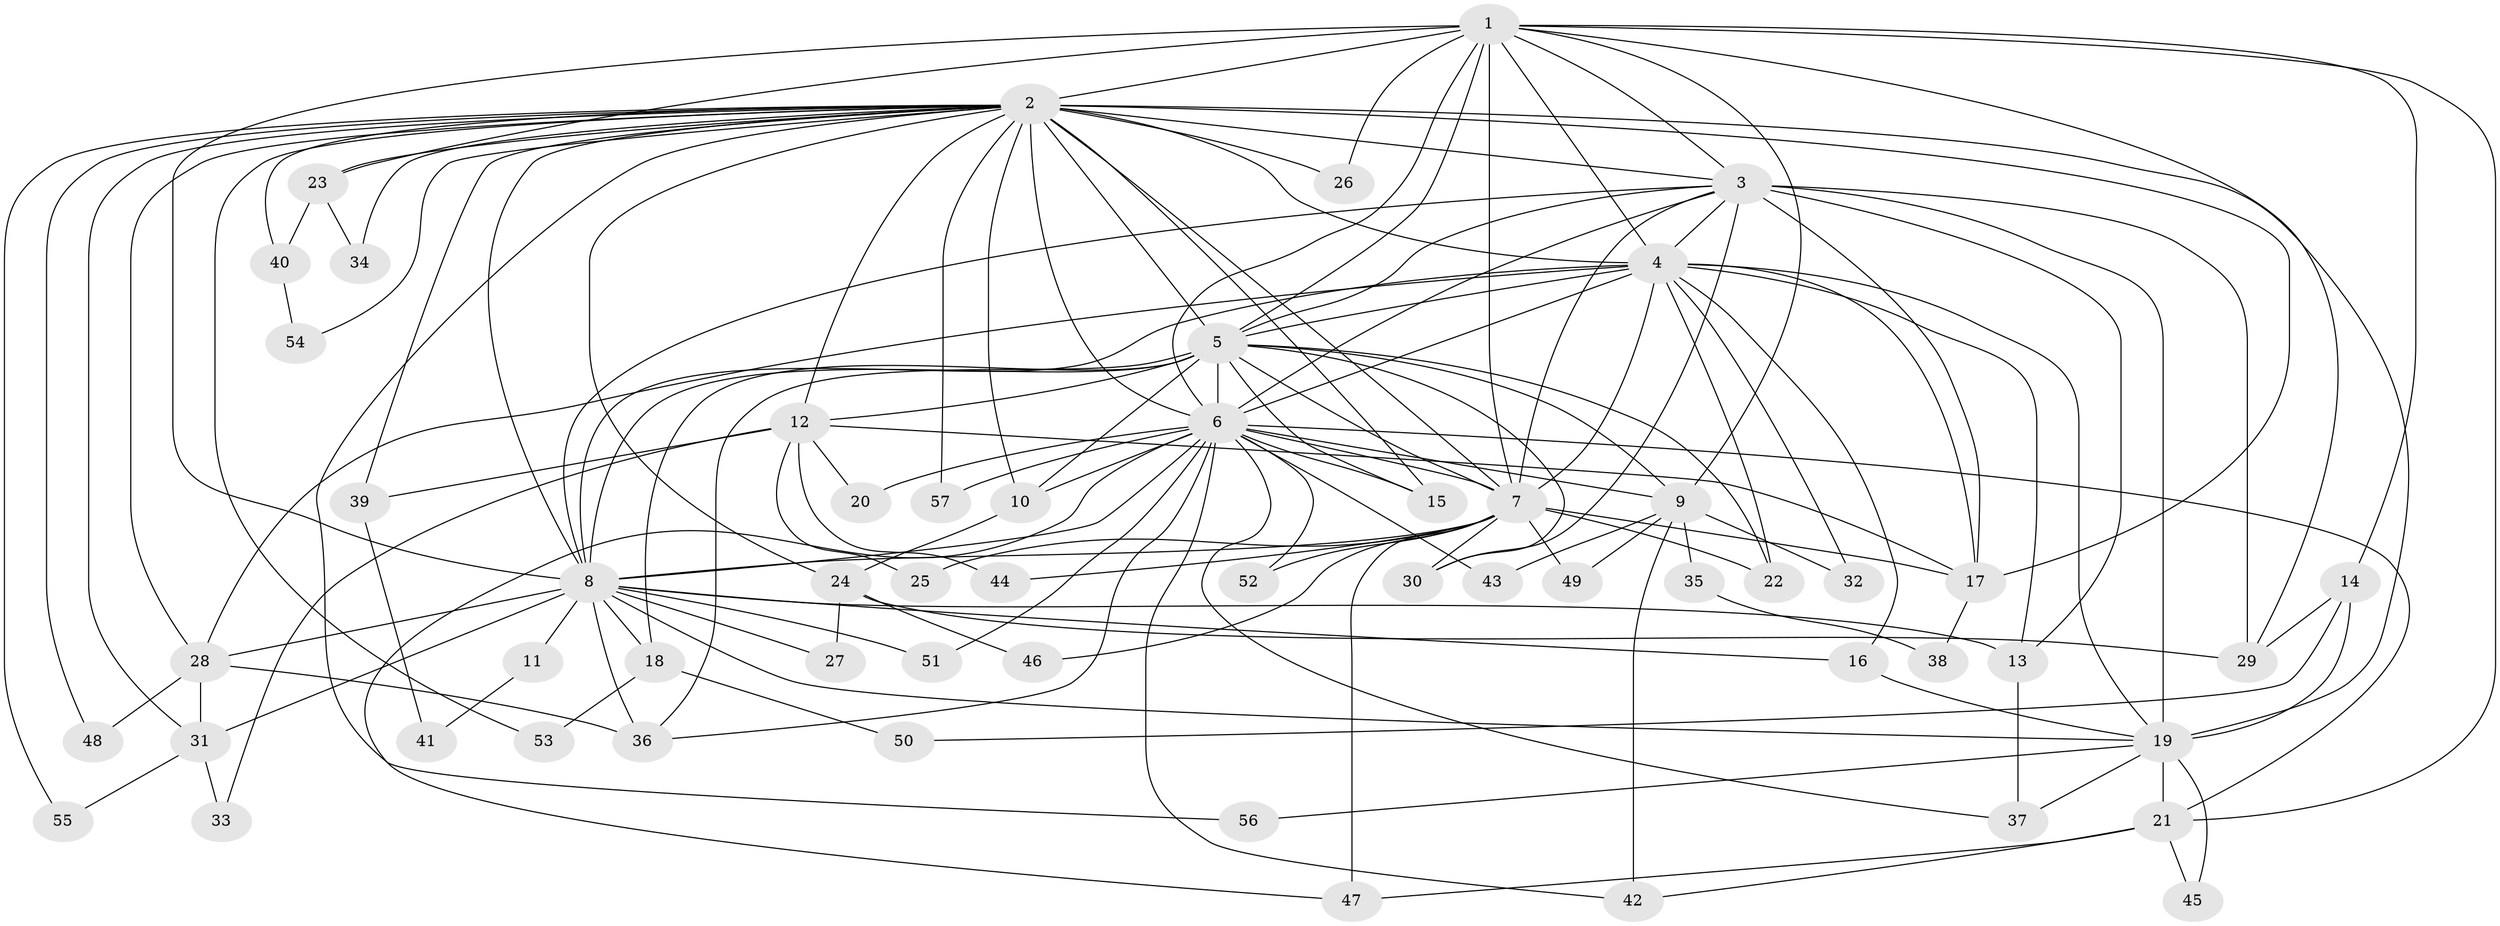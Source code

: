 // original degree distribution, {23: 0.017543859649122806, 26: 0.008771929824561403, 10: 0.008771929824561403, 27: 0.017543859649122806, 20: 0.008771929824561403, 21: 0.008771929824561403, 19: 0.008771929824561403, 18: 0.008771929824561403, 4: 0.09649122807017543, 3: 0.22807017543859648, 5: 0.043859649122807015, 6: 0.03508771929824561, 7: 0.008771929824561403, 2: 0.5}
// Generated by graph-tools (version 1.1) at 2025/49/03/04/25 22:49:56]
// undirected, 57 vertices, 146 edges
graph export_dot {
  node [color=gray90,style=filled];
  1;
  2;
  3;
  4;
  5;
  6;
  7;
  8;
  9;
  10;
  11;
  12;
  13;
  14;
  15;
  16;
  17;
  18;
  19;
  20;
  21;
  22;
  23;
  24;
  25;
  26;
  27;
  28;
  29;
  30;
  31;
  32;
  33;
  34;
  35;
  36;
  37;
  38;
  39;
  40;
  41;
  42;
  43;
  44;
  45;
  46;
  47;
  48;
  49;
  50;
  51;
  52;
  53;
  54;
  55;
  56;
  57;
  1 -- 2 [weight=2.0];
  1 -- 3 [weight=2.0];
  1 -- 4 [weight=2.0];
  1 -- 5 [weight=3.0];
  1 -- 6 [weight=1.0];
  1 -- 7 [weight=2.0];
  1 -- 8 [weight=2.0];
  1 -- 9 [weight=3.0];
  1 -- 14 [weight=1.0];
  1 -- 21 [weight=1.0];
  1 -- 23 [weight=1.0];
  1 -- 26 [weight=1.0];
  1 -- 29 [weight=1.0];
  2 -- 3 [weight=3.0];
  2 -- 4 [weight=2.0];
  2 -- 5 [weight=8.0];
  2 -- 6 [weight=2.0];
  2 -- 7 [weight=2.0];
  2 -- 8 [weight=2.0];
  2 -- 10 [weight=3.0];
  2 -- 12 [weight=1.0];
  2 -- 15 [weight=1.0];
  2 -- 17 [weight=1.0];
  2 -- 19 [weight=1.0];
  2 -- 23 [weight=1.0];
  2 -- 24 [weight=1.0];
  2 -- 26 [weight=1.0];
  2 -- 28 [weight=1.0];
  2 -- 31 [weight=1.0];
  2 -- 34 [weight=1.0];
  2 -- 39 [weight=2.0];
  2 -- 40 [weight=1.0];
  2 -- 48 [weight=1.0];
  2 -- 53 [weight=1.0];
  2 -- 54 [weight=1.0];
  2 -- 55 [weight=1.0];
  2 -- 56 [weight=1.0];
  2 -- 57 [weight=1.0];
  3 -- 4 [weight=1.0];
  3 -- 5 [weight=2.0];
  3 -- 6 [weight=2.0];
  3 -- 7 [weight=1.0];
  3 -- 8 [weight=1.0];
  3 -- 13 [weight=1.0];
  3 -- 17 [weight=1.0];
  3 -- 19 [weight=9.0];
  3 -- 29 [weight=1.0];
  3 -- 30 [weight=1.0];
  4 -- 5 [weight=2.0];
  4 -- 6 [weight=1.0];
  4 -- 7 [weight=1.0];
  4 -- 8 [weight=1.0];
  4 -- 13 [weight=1.0];
  4 -- 16 [weight=2.0];
  4 -- 17 [weight=1.0];
  4 -- 19 [weight=2.0];
  4 -- 22 [weight=1.0];
  4 -- 28 [weight=1.0];
  4 -- 32 [weight=1.0];
  5 -- 6 [weight=2.0];
  5 -- 7 [weight=3.0];
  5 -- 8 [weight=2.0];
  5 -- 9 [weight=5.0];
  5 -- 10 [weight=1.0];
  5 -- 12 [weight=2.0];
  5 -- 15 [weight=1.0];
  5 -- 18 [weight=2.0];
  5 -- 22 [weight=1.0];
  5 -- 30 [weight=1.0];
  5 -- 36 [weight=1.0];
  6 -- 7 [weight=1.0];
  6 -- 8 [weight=2.0];
  6 -- 9 [weight=1.0];
  6 -- 10 [weight=1.0];
  6 -- 15 [weight=1.0];
  6 -- 20 [weight=1.0];
  6 -- 21 [weight=1.0];
  6 -- 36 [weight=1.0];
  6 -- 37 [weight=1.0];
  6 -- 42 [weight=1.0];
  6 -- 43 [weight=1.0];
  6 -- 47 [weight=1.0];
  6 -- 51 [weight=1.0];
  6 -- 52 [weight=1.0];
  6 -- 57 [weight=1.0];
  7 -- 8 [weight=3.0];
  7 -- 17 [weight=1.0];
  7 -- 22 [weight=1.0];
  7 -- 25 [weight=1.0];
  7 -- 30 [weight=1.0];
  7 -- 44 [weight=1.0];
  7 -- 46 [weight=1.0];
  7 -- 47 [weight=1.0];
  7 -- 49 [weight=1.0];
  7 -- 52 [weight=1.0];
  8 -- 11 [weight=1.0];
  8 -- 13 [weight=1.0];
  8 -- 16 [weight=2.0];
  8 -- 18 [weight=2.0];
  8 -- 19 [weight=1.0];
  8 -- 27 [weight=1.0];
  8 -- 28 [weight=1.0];
  8 -- 31 [weight=1.0];
  8 -- 36 [weight=1.0];
  8 -- 51 [weight=1.0];
  9 -- 32 [weight=1.0];
  9 -- 35 [weight=2.0];
  9 -- 42 [weight=1.0];
  9 -- 43 [weight=1.0];
  9 -- 49 [weight=1.0];
  10 -- 24 [weight=1.0];
  11 -- 41 [weight=1.0];
  12 -- 17 [weight=1.0];
  12 -- 20 [weight=1.0];
  12 -- 25 [weight=1.0];
  12 -- 33 [weight=1.0];
  12 -- 39 [weight=1.0];
  12 -- 44 [weight=1.0];
  13 -- 37 [weight=1.0];
  14 -- 19 [weight=1.0];
  14 -- 29 [weight=1.0];
  14 -- 50 [weight=1.0];
  16 -- 19 [weight=1.0];
  17 -- 38 [weight=1.0];
  18 -- 50 [weight=1.0];
  18 -- 53 [weight=1.0];
  19 -- 21 [weight=3.0];
  19 -- 37 [weight=1.0];
  19 -- 45 [weight=1.0];
  19 -- 56 [weight=1.0];
  21 -- 42 [weight=1.0];
  21 -- 45 [weight=1.0];
  21 -- 47 [weight=1.0];
  23 -- 34 [weight=1.0];
  23 -- 40 [weight=1.0];
  24 -- 27 [weight=1.0];
  24 -- 29 [weight=1.0];
  24 -- 46 [weight=1.0];
  28 -- 31 [weight=1.0];
  28 -- 36 [weight=1.0];
  28 -- 48 [weight=1.0];
  31 -- 33 [weight=1.0];
  31 -- 55 [weight=1.0];
  35 -- 38 [weight=1.0];
  39 -- 41 [weight=1.0];
  40 -- 54 [weight=1.0];
}
